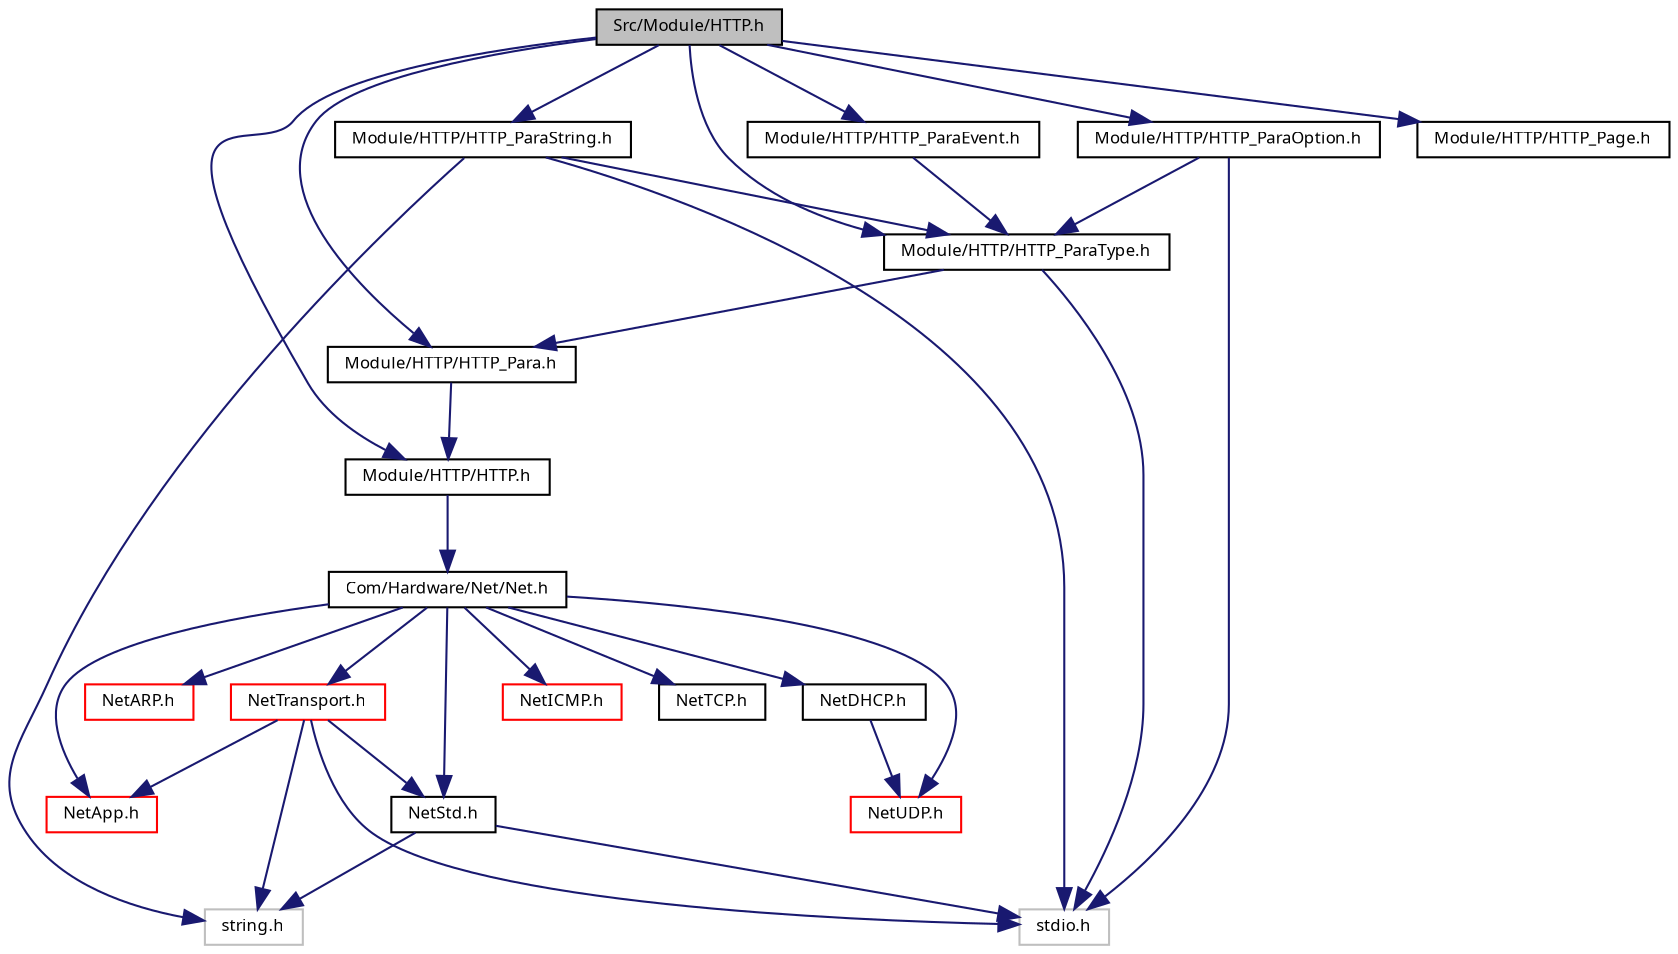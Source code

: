 digraph "Src/Module/HTTP.h"
{
  edge [fontname="Sans",fontsize="8",labelfontname="Sans",labelfontsize="8"];
  node [fontname="Sans",fontsize="8",shape=record];
  Node1 [label="Src/Module/HTTP.h",height=0.2,width=0.4,color="black", fillcolor="grey75", style="filled", fontcolor="black"];
  Node1 -> Node2 [color="midnightblue",fontsize="8",style="solid",fontname="Sans"];
  Node2 [label="Module/HTTP/HTTP.h",height=0.2,width=0.4,color="black", fillcolor="white", style="filled",URL="$_h_t_t_p_2_h_t_t_p_8h_source.html"];
  Node2 -> Node3 [color="midnightblue",fontsize="8",style="solid",fontname="Sans"];
  Node3 [label="Com/Hardware/Net/Net.h",height=0.2,width=0.4,color="black", fillcolor="white", style="filled",URL="$_net_8h.html"];
  Node3 -> Node4 [color="midnightblue",fontsize="8",style="solid",fontname="Sans"];
  Node4 [label="NetStd.h",height=0.2,width=0.4,color="black", fillcolor="white", style="filled",URL="$_net_std_8h.html",tooltip="Standard include file. "];
  Node4 -> Node5 [color="midnightblue",fontsize="8",style="solid",fontname="Sans"];
  Node5 [label="string.h",height=0.2,width=0.4,color="grey75", fillcolor="white", style="filled"];
  Node4 -> Node6 [color="midnightblue",fontsize="8",style="solid",fontname="Sans"];
  Node6 [label="stdio.h",height=0.2,width=0.4,color="grey75", fillcolor="white", style="filled"];
  Node3 -> Node7 [color="midnightblue",fontsize="8",style="solid",fontname="Sans"];
  Node7 [label="NetApp.h",height=0.2,width=0.4,color="red", fillcolor="white", style="filled",URL="$_net_app_8h_source.html"];
  Node3 -> Node8 [color="midnightblue",fontsize="8",style="solid",fontname="Sans"];
  Node8 [label="NetTransport.h",height=0.2,width=0.4,color="red", fillcolor="white", style="filled",URL="$_net_transport_8h_source.html"];
  Node8 -> Node4 [color="midnightblue",fontsize="8",style="solid",fontname="Sans"];
  Node8 -> Node7 [color="midnightblue",fontsize="8",style="solid",fontname="Sans"];
  Node8 -> Node5 [color="midnightblue",fontsize="8",style="solid",fontname="Sans"];
  Node8 -> Node6 [color="midnightblue",fontsize="8",style="solid",fontname="Sans"];
  Node3 -> Node9 [color="midnightblue",fontsize="8",style="solid",fontname="Sans"];
  Node9 [label="NetARP.h",height=0.2,width=0.4,color="red", fillcolor="white", style="filled",URL="$_net_a_r_p_8h_source.html"];
  Node3 -> Node10 [color="midnightblue",fontsize="8",style="solid",fontname="Sans"];
  Node10 [label="NetDHCP.h",height=0.2,width=0.4,color="black", fillcolor="white", style="filled",URL="$_net_d_h_c_p_8h_source.html"];
  Node10 -> Node11 [color="midnightblue",fontsize="8",style="solid",fontname="Sans"];
  Node11 [label="NetUDP.h",height=0.2,width=0.4,color="red", fillcolor="white", style="filled",URL="$_net_u_d_p_8h_source.html"];
  Node3 -> Node12 [color="midnightblue",fontsize="8",style="solid",fontname="Sans"];
  Node12 [label="NetICMP.h",height=0.2,width=0.4,color="red", fillcolor="white", style="filled",URL="$_net_i_c_m_p_8h_source.html"];
  Node3 -> Node13 [color="midnightblue",fontsize="8",style="solid",fontname="Sans"];
  Node13 [label="NetTCP.h",height=0.2,width=0.4,color="black", fillcolor="white", style="filled",URL="$_net_t_c_p_8h_source.html"];
  Node3 -> Node11 [color="midnightblue",fontsize="8",style="solid",fontname="Sans"];
  Node1 -> Node14 [color="midnightblue",fontsize="8",style="solid",fontname="Sans"];
  Node14 [label="Module/HTTP/HTTP_Page.h",height=0.2,width=0.4,color="black", fillcolor="white", style="filled",URL="$_h_t_t_p___page_8h.html"];
  Node1 -> Node15 [color="midnightblue",fontsize="8",style="solid",fontname="Sans"];
  Node15 [label="Module/HTTP/HTTP_Para.h",height=0.2,width=0.4,color="black", fillcolor="white", style="filled",URL="$_h_t_t_p___para_8h.html"];
  Node15 -> Node2 [color="midnightblue",fontsize="8",style="solid",fontname="Sans"];
  Node1 -> Node16 [color="midnightblue",fontsize="8",style="solid",fontname="Sans"];
  Node16 [label="Module/HTTP/HTTP_ParaEvent.h",height=0.2,width=0.4,color="black", fillcolor="white", style="filled",URL="$_h_t_t_p___para_event_8h.html"];
  Node16 -> Node17 [color="midnightblue",fontsize="8",style="solid",fontname="Sans"];
  Node17 [label="Module/HTTP/HTTP_ParaType.h",height=0.2,width=0.4,color="black", fillcolor="white", style="filled",URL="$_h_t_t_p___para_type_8h.html"];
  Node17 -> Node15 [color="midnightblue",fontsize="8",style="solid",fontname="Sans"];
  Node17 -> Node6 [color="midnightblue",fontsize="8",style="solid",fontname="Sans"];
  Node1 -> Node18 [color="midnightblue",fontsize="8",style="solid",fontname="Sans"];
  Node18 [label="Module/HTTP/HTTP_ParaOption.h",height=0.2,width=0.4,color="black", fillcolor="white", style="filled",URL="$_h_t_t_p___para_option_8h.html"];
  Node18 -> Node17 [color="midnightblue",fontsize="8",style="solid",fontname="Sans"];
  Node18 -> Node6 [color="midnightblue",fontsize="8",style="solid",fontname="Sans"];
  Node1 -> Node19 [color="midnightblue",fontsize="8",style="solid",fontname="Sans"];
  Node19 [label="Module/HTTP/HTTP_ParaString.h",height=0.2,width=0.4,color="black", fillcolor="white", style="filled",URL="$_h_t_t_p___para_string_8h.html"];
  Node19 -> Node17 [color="midnightblue",fontsize="8",style="solid",fontname="Sans"];
  Node19 -> Node6 [color="midnightblue",fontsize="8",style="solid",fontname="Sans"];
  Node19 -> Node5 [color="midnightblue",fontsize="8",style="solid",fontname="Sans"];
  Node1 -> Node17 [color="midnightblue",fontsize="8",style="solid",fontname="Sans"];
}
